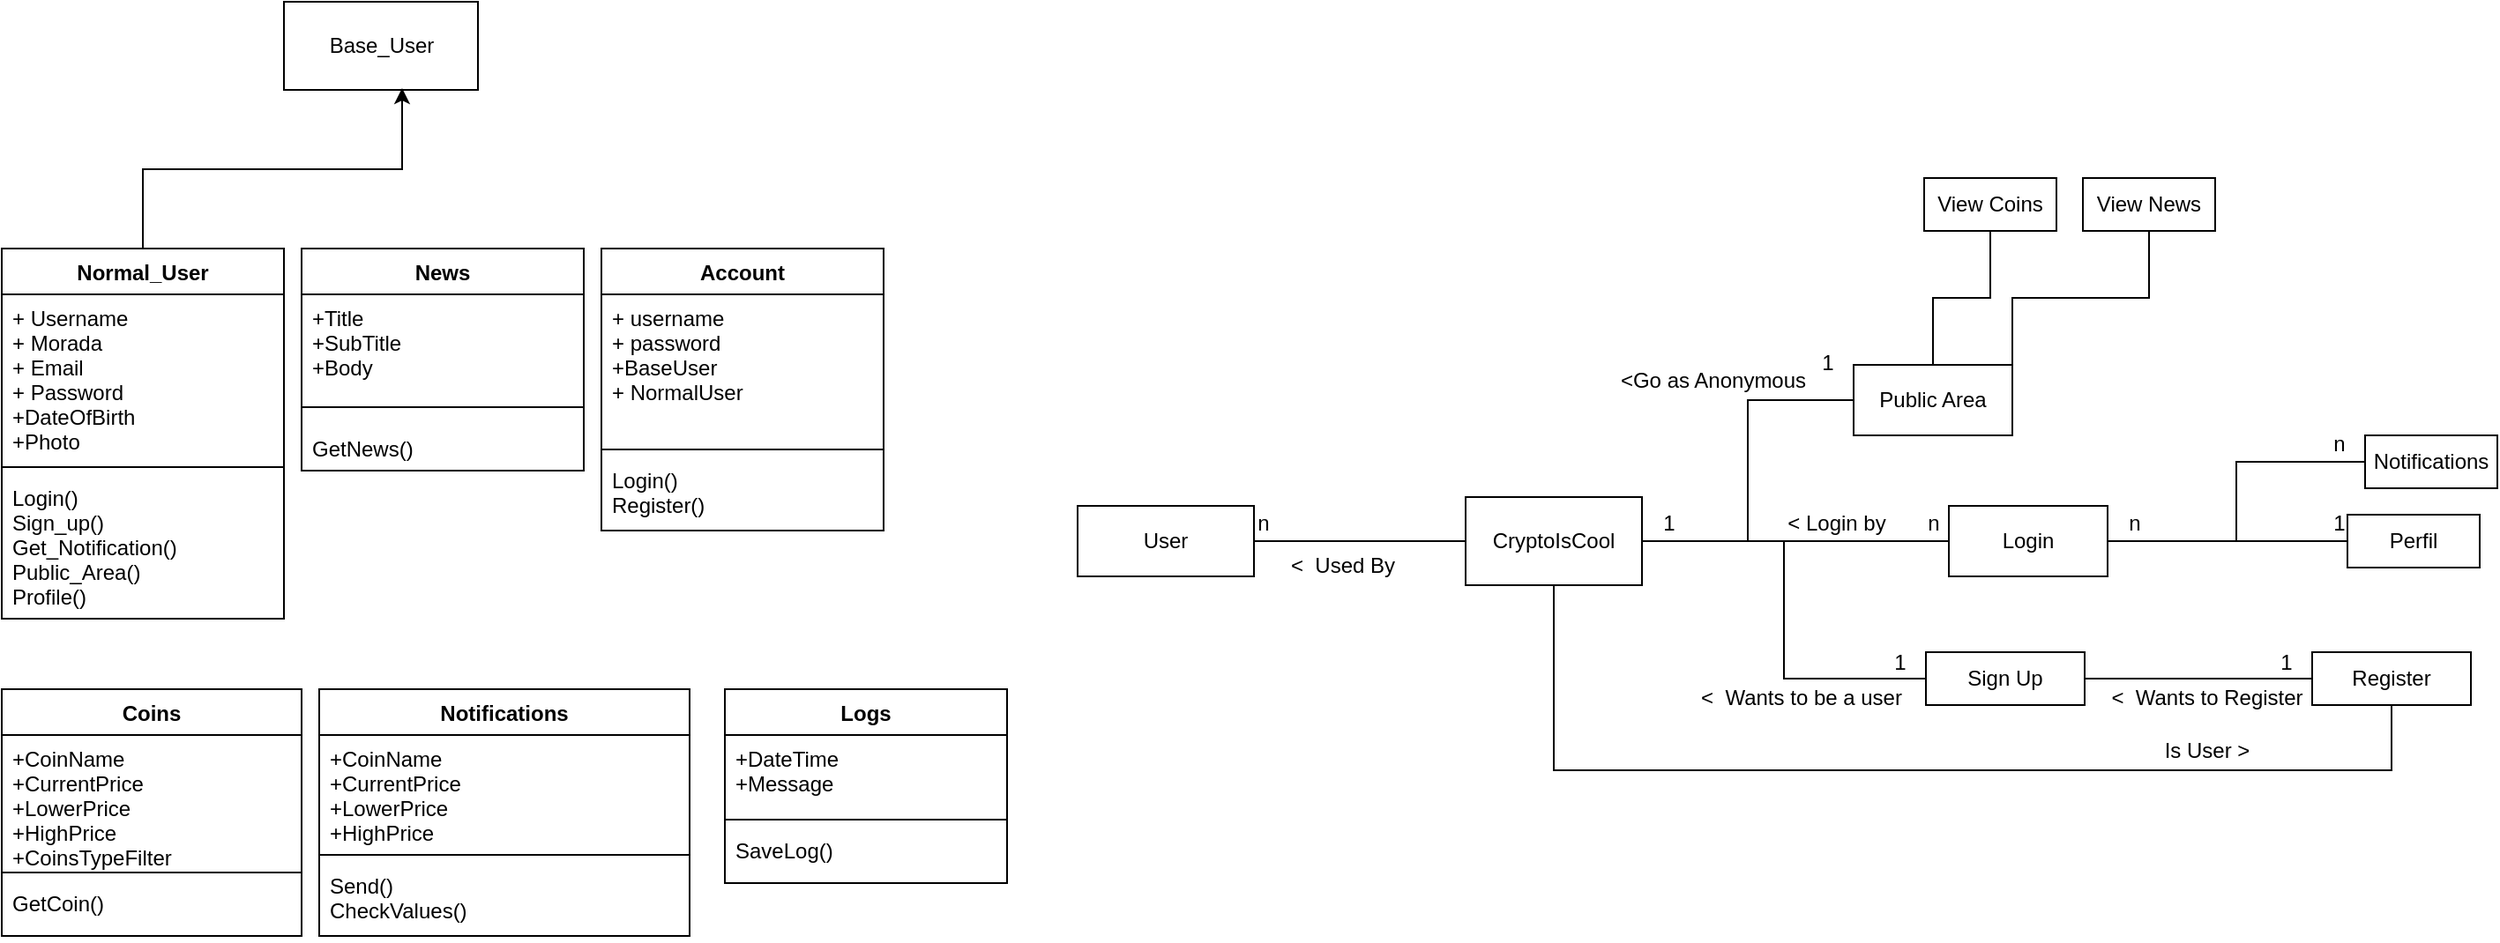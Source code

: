 <mxfile version="20.7.4" type="github">
  <diagram name="Page-1" id="c4acf3e9-155e-7222-9cf6-157b1a14988f">
    <mxGraphModel dx="1434" dy="782" grid="1" gridSize="10" guides="1" tooltips="1" connect="1" arrows="0" fold="1" page="1" pageScale="1" pageWidth="850" pageHeight="1100" background="none" math="0" shadow="0">
      <root>
        <mxCell id="0" />
        <mxCell id="1" parent="0" />
        <mxCell id="1kVBZCadghKIxwW6q3Z--1" value="Base_User" style="html=1;" parent="1" vertex="1">
          <mxGeometry x="200" y="20" width="110" height="50" as="geometry" />
        </mxCell>
        <mxCell id="1kVBZCadghKIxwW6q3Z--12" style="edgeStyle=orthogonalEdgeStyle;rounded=0;orthogonalLoop=1;jettySize=auto;html=1;exitX=0.5;exitY=0;exitDx=0;exitDy=0;entryX=0.609;entryY=0.98;entryDx=0;entryDy=0;entryPerimeter=0;" parent="1" source="1kVBZCadghKIxwW6q3Z--2" target="1kVBZCadghKIxwW6q3Z--1" edge="1">
          <mxGeometry relative="1" as="geometry" />
        </mxCell>
        <mxCell id="1kVBZCadghKIxwW6q3Z--2" value="Normal_User" style="swimlane;fontStyle=1;align=center;verticalAlign=top;childLayout=stackLayout;horizontal=1;startSize=26;horizontalStack=0;resizeParent=1;resizeParentMax=0;resizeLast=0;collapsible=1;marginBottom=0;" parent="1" vertex="1">
          <mxGeometry x="40" y="160" width="160" height="210" as="geometry" />
        </mxCell>
        <mxCell id="1kVBZCadghKIxwW6q3Z--3" value="+ Username&#xa;+ Morada&#xa;+ Email&#xa;+ Password&#xa;+DateOfBirth&#xa;+Photo" style="text;strokeColor=none;fillColor=none;align=left;verticalAlign=top;spacingLeft=4;spacingRight=4;overflow=hidden;rotatable=0;points=[[0,0.5],[1,0.5]];portConstraint=eastwest;" parent="1kVBZCadghKIxwW6q3Z--2" vertex="1">
          <mxGeometry y="26" width="160" height="94" as="geometry" />
        </mxCell>
        <mxCell id="1kVBZCadghKIxwW6q3Z--4" value="" style="line;strokeWidth=1;fillColor=none;align=left;verticalAlign=middle;spacingTop=-1;spacingLeft=3;spacingRight=3;rotatable=0;labelPosition=right;points=[];portConstraint=eastwest;strokeColor=inherit;" parent="1kVBZCadghKIxwW6q3Z--2" vertex="1">
          <mxGeometry y="120" width="160" height="8" as="geometry" />
        </mxCell>
        <mxCell id="1kVBZCadghKIxwW6q3Z--5" value="Login()&#xa;Sign_up()&#xa;Get_Notification()&#xa;Public_Area()&#xa;Profile()&#xa;" style="text;strokeColor=none;fillColor=none;align=left;verticalAlign=top;spacingLeft=4;spacingRight=4;overflow=hidden;rotatable=0;points=[[0,0.5],[1,0.5]];portConstraint=eastwest;" parent="1kVBZCadghKIxwW6q3Z--2" vertex="1">
          <mxGeometry y="128" width="160" height="82" as="geometry" />
        </mxCell>
        <mxCell id="IO16yfaYJcbksJ0PaBm1-2" value="Coins" style="swimlane;fontStyle=1;align=center;verticalAlign=top;childLayout=stackLayout;horizontal=1;startSize=26;horizontalStack=0;resizeParent=1;resizeParentMax=0;resizeLast=0;collapsible=1;marginBottom=0;" parent="1" vertex="1">
          <mxGeometry x="40" y="410" width="170" height="140" as="geometry" />
        </mxCell>
        <mxCell id="IO16yfaYJcbksJ0PaBm1-3" value="+CoinName&#xa;+CurrentPrice&#xa;+LowerPrice&#xa;+HighPrice&#xa;+CoinsTypeFilter&#xa;&#xa;" style="text;strokeColor=none;fillColor=none;align=left;verticalAlign=top;spacingLeft=4;spacingRight=4;overflow=hidden;rotatable=0;points=[[0,0.5],[1,0.5]];portConstraint=eastwest;" parent="IO16yfaYJcbksJ0PaBm1-2" vertex="1">
          <mxGeometry y="26" width="170" height="74" as="geometry" />
        </mxCell>
        <mxCell id="IO16yfaYJcbksJ0PaBm1-4" value="" style="line;strokeWidth=1;fillColor=none;align=left;verticalAlign=middle;spacingTop=-1;spacingLeft=3;spacingRight=3;rotatable=0;labelPosition=right;points=[];portConstraint=eastwest;strokeColor=inherit;" parent="IO16yfaYJcbksJ0PaBm1-2" vertex="1">
          <mxGeometry y="100" width="170" height="8" as="geometry" />
        </mxCell>
        <mxCell id="IO16yfaYJcbksJ0PaBm1-5" value="GetCoin()" style="text;strokeColor=none;fillColor=none;align=left;verticalAlign=top;spacingLeft=4;spacingRight=4;overflow=hidden;rotatable=0;points=[[0,0.5],[1,0.5]];portConstraint=eastwest;" parent="IO16yfaYJcbksJ0PaBm1-2" vertex="1">
          <mxGeometry y="108" width="170" height="32" as="geometry" />
        </mxCell>
        <mxCell id="IO16yfaYJcbksJ0PaBm1-6" value="Account" style="swimlane;fontStyle=1;align=center;verticalAlign=top;childLayout=stackLayout;horizontal=1;startSize=26;horizontalStack=0;resizeParent=1;resizeParentMax=0;resizeLast=0;collapsible=1;marginBottom=0;" parent="1" vertex="1">
          <mxGeometry x="380" y="160" width="160" height="160" as="geometry">
            <mxRectangle x="560" y="160" width="80" height="30" as="alternateBounds" />
          </mxGeometry>
        </mxCell>
        <mxCell id="IO16yfaYJcbksJ0PaBm1-7" value="+ username &#xa;+ password&#xa;+BaseUser &#xa;+ NormalUser&#xa;" style="text;strokeColor=none;fillColor=none;align=left;verticalAlign=top;spacingLeft=4;spacingRight=4;overflow=hidden;rotatable=0;points=[[0,0.5],[1,0.5]];portConstraint=eastwest;" parent="IO16yfaYJcbksJ0PaBm1-6" vertex="1">
          <mxGeometry y="26" width="160" height="84" as="geometry" />
        </mxCell>
        <mxCell id="IO16yfaYJcbksJ0PaBm1-8" value="" style="line;strokeWidth=1;fillColor=none;align=left;verticalAlign=middle;spacingTop=-1;spacingLeft=3;spacingRight=3;rotatable=0;labelPosition=right;points=[];portConstraint=eastwest;strokeColor=inherit;" parent="IO16yfaYJcbksJ0PaBm1-6" vertex="1">
          <mxGeometry y="110" width="160" height="8" as="geometry" />
        </mxCell>
        <mxCell id="IO16yfaYJcbksJ0PaBm1-9" value="Login() &#xa;Register()" style="text;strokeColor=none;fillColor=none;align=left;verticalAlign=top;spacingLeft=4;spacingRight=4;overflow=hidden;rotatable=0;points=[[0,0.5],[1,0.5]];portConstraint=eastwest;" parent="IO16yfaYJcbksJ0PaBm1-6" vertex="1">
          <mxGeometry y="118" width="160" height="42" as="geometry" />
        </mxCell>
        <mxCell id="R11sex2J8XhDxBknBM0T-1" value="Notifications" style="swimlane;fontStyle=1;align=center;verticalAlign=top;childLayout=stackLayout;horizontal=1;startSize=26;horizontalStack=0;resizeParent=1;resizeParentMax=0;resizeLast=0;collapsible=1;marginBottom=0;" parent="1" vertex="1">
          <mxGeometry x="220" y="410" width="210" height="140" as="geometry" />
        </mxCell>
        <mxCell id="R11sex2J8XhDxBknBM0T-2" value="+CoinName&#xa;+CurrentPrice&#xa;+LowerPrice&#xa;+HighPrice" style="text;strokeColor=none;fillColor=none;align=left;verticalAlign=top;spacingLeft=4;spacingRight=4;overflow=hidden;rotatable=0;points=[[0,0.5],[1,0.5]];portConstraint=eastwest;" parent="R11sex2J8XhDxBknBM0T-1" vertex="1">
          <mxGeometry y="26" width="210" height="64" as="geometry" />
        </mxCell>
        <mxCell id="R11sex2J8XhDxBknBM0T-3" value="" style="line;strokeWidth=1;fillColor=none;align=left;verticalAlign=middle;spacingTop=-1;spacingLeft=3;spacingRight=3;rotatable=0;labelPosition=right;points=[];portConstraint=eastwest;strokeColor=inherit;" parent="R11sex2J8XhDxBknBM0T-1" vertex="1">
          <mxGeometry y="90" width="210" height="8" as="geometry" />
        </mxCell>
        <mxCell id="R11sex2J8XhDxBknBM0T-4" value="Send()&#xa;CheckValues()&#xa;" style="text;strokeColor=none;fillColor=none;align=left;verticalAlign=top;spacingLeft=4;spacingRight=4;overflow=hidden;rotatable=0;points=[[0,0.5],[1,0.5]];portConstraint=eastwest;" parent="R11sex2J8XhDxBknBM0T-1" vertex="1">
          <mxGeometry y="98" width="210" height="42" as="geometry" />
        </mxCell>
        <mxCell id="R11sex2J8XhDxBknBM0T-5" value="News" style="swimlane;fontStyle=1;align=center;verticalAlign=top;childLayout=stackLayout;horizontal=1;startSize=26;horizontalStack=0;resizeParent=1;resizeParentMax=0;resizeLast=0;collapsible=1;marginBottom=0;" parent="1" vertex="1">
          <mxGeometry x="210" y="160" width="160" height="126" as="geometry" />
        </mxCell>
        <mxCell id="R11sex2J8XhDxBknBM0T-6" value="+Title&#xa;+SubTitle&#xa;+Body&#xa;" style="text;strokeColor=none;fillColor=none;align=left;verticalAlign=top;spacingLeft=4;spacingRight=4;overflow=hidden;rotatable=0;points=[[0,0.5],[1,0.5]];portConstraint=eastwest;" parent="R11sex2J8XhDxBknBM0T-5" vertex="1">
          <mxGeometry y="26" width="160" height="54" as="geometry" />
        </mxCell>
        <mxCell id="R11sex2J8XhDxBknBM0T-7" value="" style="line;strokeWidth=1;fillColor=none;align=left;verticalAlign=middle;spacingTop=-1;spacingLeft=3;spacingRight=3;rotatable=0;labelPosition=right;points=[];portConstraint=eastwest;strokeColor=inherit;" parent="R11sex2J8XhDxBknBM0T-5" vertex="1">
          <mxGeometry y="80" width="160" height="20" as="geometry" />
        </mxCell>
        <mxCell id="R11sex2J8XhDxBknBM0T-8" value="GetNews()" style="text;strokeColor=none;fillColor=none;align=left;verticalAlign=top;spacingLeft=4;spacingRight=4;overflow=hidden;rotatable=0;points=[[0,0.5],[1,0.5]];portConstraint=eastwest;" parent="R11sex2J8XhDxBknBM0T-5" vertex="1">
          <mxGeometry y="100" width="160" height="26" as="geometry" />
        </mxCell>
        <mxCell id="wNefDF-Ug13ksWRHXuMs-5" value="Logs" style="swimlane;fontStyle=1;align=center;verticalAlign=top;childLayout=stackLayout;horizontal=1;startSize=26;horizontalStack=0;resizeParent=1;resizeParentMax=0;resizeLast=0;collapsible=1;marginBottom=0;" parent="1" vertex="1">
          <mxGeometry x="450" y="410" width="160" height="110" as="geometry">
            <mxRectangle x="560" y="160" width="80" height="30" as="alternateBounds" />
          </mxGeometry>
        </mxCell>
        <mxCell id="wNefDF-Ug13ksWRHXuMs-6" value="+DateTime&#xa;+Message&#xa;&#xa;" style="text;strokeColor=none;fillColor=none;align=left;verticalAlign=top;spacingLeft=4;spacingRight=4;overflow=hidden;rotatable=0;points=[[0,0.5],[1,0.5]];portConstraint=eastwest;" parent="wNefDF-Ug13ksWRHXuMs-5" vertex="1">
          <mxGeometry y="26" width="160" height="44" as="geometry" />
        </mxCell>
        <mxCell id="wNefDF-Ug13ksWRHXuMs-7" value="" style="line;strokeWidth=1;fillColor=none;align=left;verticalAlign=middle;spacingTop=-1;spacingLeft=3;spacingRight=3;rotatable=0;labelPosition=right;points=[];portConstraint=eastwest;strokeColor=inherit;" parent="wNefDF-Ug13ksWRHXuMs-5" vertex="1">
          <mxGeometry y="70" width="160" height="8" as="geometry" />
        </mxCell>
        <mxCell id="wNefDF-Ug13ksWRHXuMs-8" value="SaveLog()" style="text;strokeColor=none;fillColor=none;align=left;verticalAlign=top;spacingLeft=4;spacingRight=4;overflow=hidden;rotatable=0;points=[[0,0.5],[1,0.5]];portConstraint=eastwest;" parent="wNefDF-Ug13ksWRHXuMs-5" vertex="1">
          <mxGeometry y="78" width="160" height="32" as="geometry" />
        </mxCell>
        <mxCell id="3bROthYm2jGqGSW9misx-4" style="edgeStyle=orthogonalEdgeStyle;rounded=0;orthogonalLoop=1;jettySize=auto;html=1;exitX=1;exitY=0.5;exitDx=0;exitDy=0;entryX=0;entryY=0.5;entryDx=0;entryDy=0;endArrow=none;endFill=0;" parent="1" source="3bROthYm2jGqGSW9misx-1" target="3bROthYm2jGqGSW9misx-2" edge="1">
          <mxGeometry relative="1" as="geometry" />
        </mxCell>
        <mxCell id="3bROthYm2jGqGSW9misx-1" value="User" style="rounded=0;whiteSpace=wrap;html=1;" parent="1" vertex="1">
          <mxGeometry x="650" y="306" width="100" height="40" as="geometry" />
        </mxCell>
        <mxCell id="3bROthYm2jGqGSW9misx-10" style="edgeStyle=orthogonalEdgeStyle;rounded=0;orthogonalLoop=1;jettySize=auto;html=1;exitX=1;exitY=0.5;exitDx=0;exitDy=0;endArrow=none;endFill=0;" parent="1" source="3bROthYm2jGqGSW9misx-2" target="3bROthYm2jGqGSW9misx-5" edge="1">
          <mxGeometry relative="1" as="geometry" />
        </mxCell>
        <mxCell id="3bROthYm2jGqGSW9misx-12" style="edgeStyle=orthogonalEdgeStyle;rounded=0;orthogonalLoop=1;jettySize=auto;html=1;exitX=1;exitY=0.5;exitDx=0;exitDy=0;entryX=0;entryY=0.5;entryDx=0;entryDy=0;endArrow=none;endFill=0;" parent="1" source="3bROthYm2jGqGSW9misx-2" target="3bROthYm2jGqGSW9misx-6" edge="1">
          <mxGeometry relative="1" as="geometry" />
        </mxCell>
        <mxCell id="3bROthYm2jGqGSW9misx-2" value="CryptoIsCool" style="rounded=0;whiteSpace=wrap;html=1;" parent="1" vertex="1">
          <mxGeometry x="870" y="301" width="100" height="50" as="geometry" />
        </mxCell>
        <mxCell id="3bROthYm2jGqGSW9misx-29" style="edgeStyle=orthogonalEdgeStyle;rounded=0;orthogonalLoop=1;jettySize=auto;html=1;exitX=1;exitY=0.5;exitDx=0;exitDy=0;entryX=0;entryY=0.5;entryDx=0;entryDy=0;endArrow=none;endFill=0;" parent="1" source="3bROthYm2jGqGSW9misx-5" target="3bROthYm2jGqGSW9misx-19" edge="1">
          <mxGeometry relative="1" as="geometry" />
        </mxCell>
        <mxCell id="3bROthYm2jGqGSW9misx-31" style="edgeStyle=orthogonalEdgeStyle;rounded=0;orthogonalLoop=1;jettySize=auto;html=1;exitX=1;exitY=0.5;exitDx=0;exitDy=0;entryX=0;entryY=0.5;entryDx=0;entryDy=0;endArrow=none;endFill=0;" parent="1" source="3bROthYm2jGqGSW9misx-5" target="3bROthYm2jGqGSW9misx-30" edge="1">
          <mxGeometry relative="1" as="geometry" />
        </mxCell>
        <mxCell id="3bROthYm2jGqGSW9misx-5" value="Login" style="rounded=0;whiteSpace=wrap;html=1;" parent="1" vertex="1">
          <mxGeometry x="1144" y="306" width="90" height="40" as="geometry" />
        </mxCell>
        <mxCell id="3bROthYm2jGqGSW9misx-15" style="edgeStyle=orthogonalEdgeStyle;rounded=0;orthogonalLoop=1;jettySize=auto;html=1;exitX=1;exitY=0.5;exitDx=0;exitDy=0;entryX=0;entryY=0.5;entryDx=0;entryDy=0;endArrow=none;endFill=0;" parent="1" source="3bROthYm2jGqGSW9misx-6" target="3bROthYm2jGqGSW9misx-13" edge="1">
          <mxGeometry relative="1" as="geometry" />
        </mxCell>
        <mxCell id="3bROthYm2jGqGSW9misx-6" value="Sign Up" style="rounded=0;whiteSpace=wrap;html=1;" parent="1" vertex="1">
          <mxGeometry x="1131" y="389" width="90" height="30" as="geometry" />
        </mxCell>
        <mxCell id="3bROthYm2jGqGSW9misx-27" style="edgeStyle=orthogonalEdgeStyle;rounded=0;orthogonalLoop=1;jettySize=auto;html=1;exitX=0.5;exitY=0;exitDx=0;exitDy=0;entryX=0.5;entryY=1;entryDx=0;entryDy=0;endArrow=none;endFill=0;" parent="1" source="3bROthYm2jGqGSW9misx-7" target="3bROthYm2jGqGSW9misx-21" edge="1">
          <mxGeometry relative="1" as="geometry" />
        </mxCell>
        <mxCell id="3bROthYm2jGqGSW9misx-28" style="edgeStyle=orthogonalEdgeStyle;rounded=0;orthogonalLoop=1;jettySize=auto;html=1;exitX=1;exitY=0;exitDx=0;exitDy=0;entryX=0.5;entryY=1;entryDx=0;entryDy=0;endArrow=none;endFill=0;" parent="1" source="3bROthYm2jGqGSW9misx-7" target="3bROthYm2jGqGSW9misx-20" edge="1">
          <mxGeometry relative="1" as="geometry" />
        </mxCell>
        <mxCell id="3bROthYm2jGqGSW9misx-7" value="Public Area" style="rounded=0;whiteSpace=wrap;html=1;" parent="1" vertex="1">
          <mxGeometry x="1090" y="226" width="90" height="40" as="geometry" />
        </mxCell>
        <mxCell id="3bROthYm2jGqGSW9misx-8" style="edgeStyle=orthogonalEdgeStyle;rounded=0;orthogonalLoop=1;jettySize=auto;html=1;exitX=0;exitY=0.5;exitDx=0;exitDy=0;entryX=1;entryY=0.5;entryDx=0;entryDy=0;endArrow=none;endFill=0;" parent="1" source="3bROthYm2jGqGSW9misx-7" target="3bROthYm2jGqGSW9misx-2" edge="1">
          <mxGeometry relative="1" as="geometry">
            <mxPoint x="760" y="336" as="sourcePoint" />
            <mxPoint x="880" y="336" as="targetPoint" />
          </mxGeometry>
        </mxCell>
        <mxCell id="3bROthYm2jGqGSW9misx-18" style="edgeStyle=orthogonalEdgeStyle;rounded=0;orthogonalLoop=1;jettySize=auto;html=1;exitX=0.5;exitY=1;exitDx=0;exitDy=0;entryX=0.5;entryY=1;entryDx=0;entryDy=0;endArrow=none;endFill=0;" parent="1" source="3bROthYm2jGqGSW9misx-13" target="3bROthYm2jGqGSW9misx-2" edge="1">
          <mxGeometry relative="1" as="geometry">
            <Array as="points">
              <mxPoint x="1395" y="456" />
              <mxPoint x="920" y="456" />
            </Array>
          </mxGeometry>
        </mxCell>
        <mxCell id="3bROthYm2jGqGSW9misx-13" value="Register" style="rounded=0;whiteSpace=wrap;html=1;" parent="1" vertex="1">
          <mxGeometry x="1350" y="389" width="90" height="30" as="geometry" />
        </mxCell>
        <mxCell id="3bROthYm2jGqGSW9misx-19" value="Perfil" style="rounded=0;whiteSpace=wrap;html=1;" parent="1" vertex="1">
          <mxGeometry x="1370" y="311" width="75" height="30" as="geometry" />
        </mxCell>
        <mxCell id="3bROthYm2jGqGSW9misx-20" value="View News" style="rounded=0;whiteSpace=wrap;html=1;" parent="1" vertex="1">
          <mxGeometry x="1220" y="120" width="75" height="30" as="geometry" />
        </mxCell>
        <mxCell id="3bROthYm2jGqGSW9misx-21" value="View Coins" style="rounded=0;whiteSpace=wrap;html=1;" parent="1" vertex="1">
          <mxGeometry x="1130" y="120" width="75" height="30" as="geometry" />
        </mxCell>
        <mxCell id="3bROthYm2jGqGSW9misx-30" value="Notifications" style="rounded=0;whiteSpace=wrap;html=1;" parent="1" vertex="1">
          <mxGeometry x="1380" y="266" width="75" height="30" as="geometry" />
        </mxCell>
        <mxCell id="RBcLhMg4W2igUa8MATPz-1" value="n" style="text;html=1;align=center;verticalAlign=middle;resizable=0;points=[];autosize=1;strokeColor=none;fillColor=none;" vertex="1" parent="1">
          <mxGeometry x="740" y="301" width="30" height="30" as="geometry" />
        </mxCell>
        <mxCell id="RBcLhMg4W2igUa8MATPz-2" value="1" style="text;html=1;align=center;verticalAlign=middle;resizable=0;points=[];autosize=1;strokeColor=none;fillColor=none;" vertex="1" parent="1">
          <mxGeometry x="970" y="301" width="30" height="30" as="geometry" />
        </mxCell>
        <mxCell id="RBcLhMg4W2igUa8MATPz-3" value="n" style="text;html=1;align=center;verticalAlign=middle;resizable=0;points=[];autosize=1;strokeColor=none;fillColor=none;" vertex="1" parent="1">
          <mxGeometry x="1120" y="301" width="30" height="30" as="geometry" />
        </mxCell>
        <mxCell id="RBcLhMg4W2igUa8MATPz-4" value="1" style="text;html=1;align=center;verticalAlign=middle;resizable=0;points=[];autosize=1;strokeColor=none;fillColor=none;" vertex="1" parent="1">
          <mxGeometry x="1060" y="210" width="30" height="30" as="geometry" />
        </mxCell>
        <mxCell id="RBcLhMg4W2igUa8MATPz-5" value="1" style="text;html=1;align=center;verticalAlign=middle;resizable=0;points=[];autosize=1;strokeColor=none;fillColor=none;" vertex="1" parent="1">
          <mxGeometry x="1101" y="380" width="30" height="30" as="geometry" />
        </mxCell>
        <mxCell id="RBcLhMg4W2igUa8MATPz-6" value="1" style="text;html=1;align=center;verticalAlign=middle;resizable=0;points=[];autosize=1;strokeColor=none;fillColor=none;" vertex="1" parent="1">
          <mxGeometry x="1320" y="380" width="30" height="30" as="geometry" />
        </mxCell>
        <mxCell id="RBcLhMg4W2igUa8MATPz-7" value="1" style="text;html=1;align=center;verticalAlign=middle;resizable=0;points=[];autosize=1;strokeColor=none;fillColor=none;" vertex="1" parent="1">
          <mxGeometry x="1350" y="301" width="30" height="30" as="geometry" />
        </mxCell>
        <mxCell id="RBcLhMg4W2igUa8MATPz-8" value="n" style="text;html=1;align=center;verticalAlign=middle;resizable=0;points=[];autosize=1;strokeColor=none;fillColor=none;" vertex="1" parent="1">
          <mxGeometry x="1234" y="301" width="30" height="30" as="geometry" />
        </mxCell>
        <mxCell id="RBcLhMg4W2igUa8MATPz-9" value="n" style="text;html=1;align=center;verticalAlign=middle;resizable=0;points=[];autosize=1;strokeColor=none;fillColor=none;" vertex="1" parent="1">
          <mxGeometry x="1350" y="256" width="30" height="30" as="geometry" />
        </mxCell>
        <mxCell id="RBcLhMg4W2igUa8MATPz-10" value="&amp;lt;&amp;nbsp; Used By" style="text;html=1;align=center;verticalAlign=middle;resizable=0;points=[];autosize=1;strokeColor=none;fillColor=none;" vertex="1" parent="1">
          <mxGeometry x="760" y="325" width="80" height="30" as="geometry" />
        </mxCell>
        <mxCell id="RBcLhMg4W2igUa8MATPz-11" value="&amp;lt;Go as Anonymous" style="text;html=1;align=center;verticalAlign=middle;resizable=0;points=[];autosize=1;strokeColor=none;fillColor=none;" vertex="1" parent="1">
          <mxGeometry x="945" y="220" width="130" height="30" as="geometry" />
        </mxCell>
        <mxCell id="RBcLhMg4W2igUa8MATPz-12" value="&amp;lt; Login by" style="text;html=1;align=center;verticalAlign=middle;resizable=0;points=[];autosize=1;strokeColor=none;fillColor=none;" vertex="1" parent="1">
          <mxGeometry x="1040" y="301" width="80" height="30" as="geometry" />
        </mxCell>
        <mxCell id="RBcLhMg4W2igUa8MATPz-13" value="&amp;lt;&amp;nbsp; Wants to be a user" style="text;html=1;align=center;verticalAlign=middle;resizable=0;points=[];autosize=1;strokeColor=none;fillColor=none;" vertex="1" parent="1">
          <mxGeometry x="990" y="400" width="140" height="30" as="geometry" />
        </mxCell>
        <mxCell id="RBcLhMg4W2igUa8MATPz-14" value="Is User &amp;gt;" style="text;html=1;align=center;verticalAlign=middle;resizable=0;points=[];autosize=1;strokeColor=none;fillColor=none;" vertex="1" parent="1">
          <mxGeometry x="1255" y="430" width="70" height="30" as="geometry" />
        </mxCell>
        <mxCell id="RBcLhMg4W2igUa8MATPz-16" value="&amp;lt;&amp;nbsp; Wants to Register" style="text;html=1;align=center;verticalAlign=middle;resizable=0;points=[];autosize=1;strokeColor=none;fillColor=none;" vertex="1" parent="1">
          <mxGeometry x="1225" y="400" width="130" height="30" as="geometry" />
        </mxCell>
      </root>
    </mxGraphModel>
  </diagram>
</mxfile>
